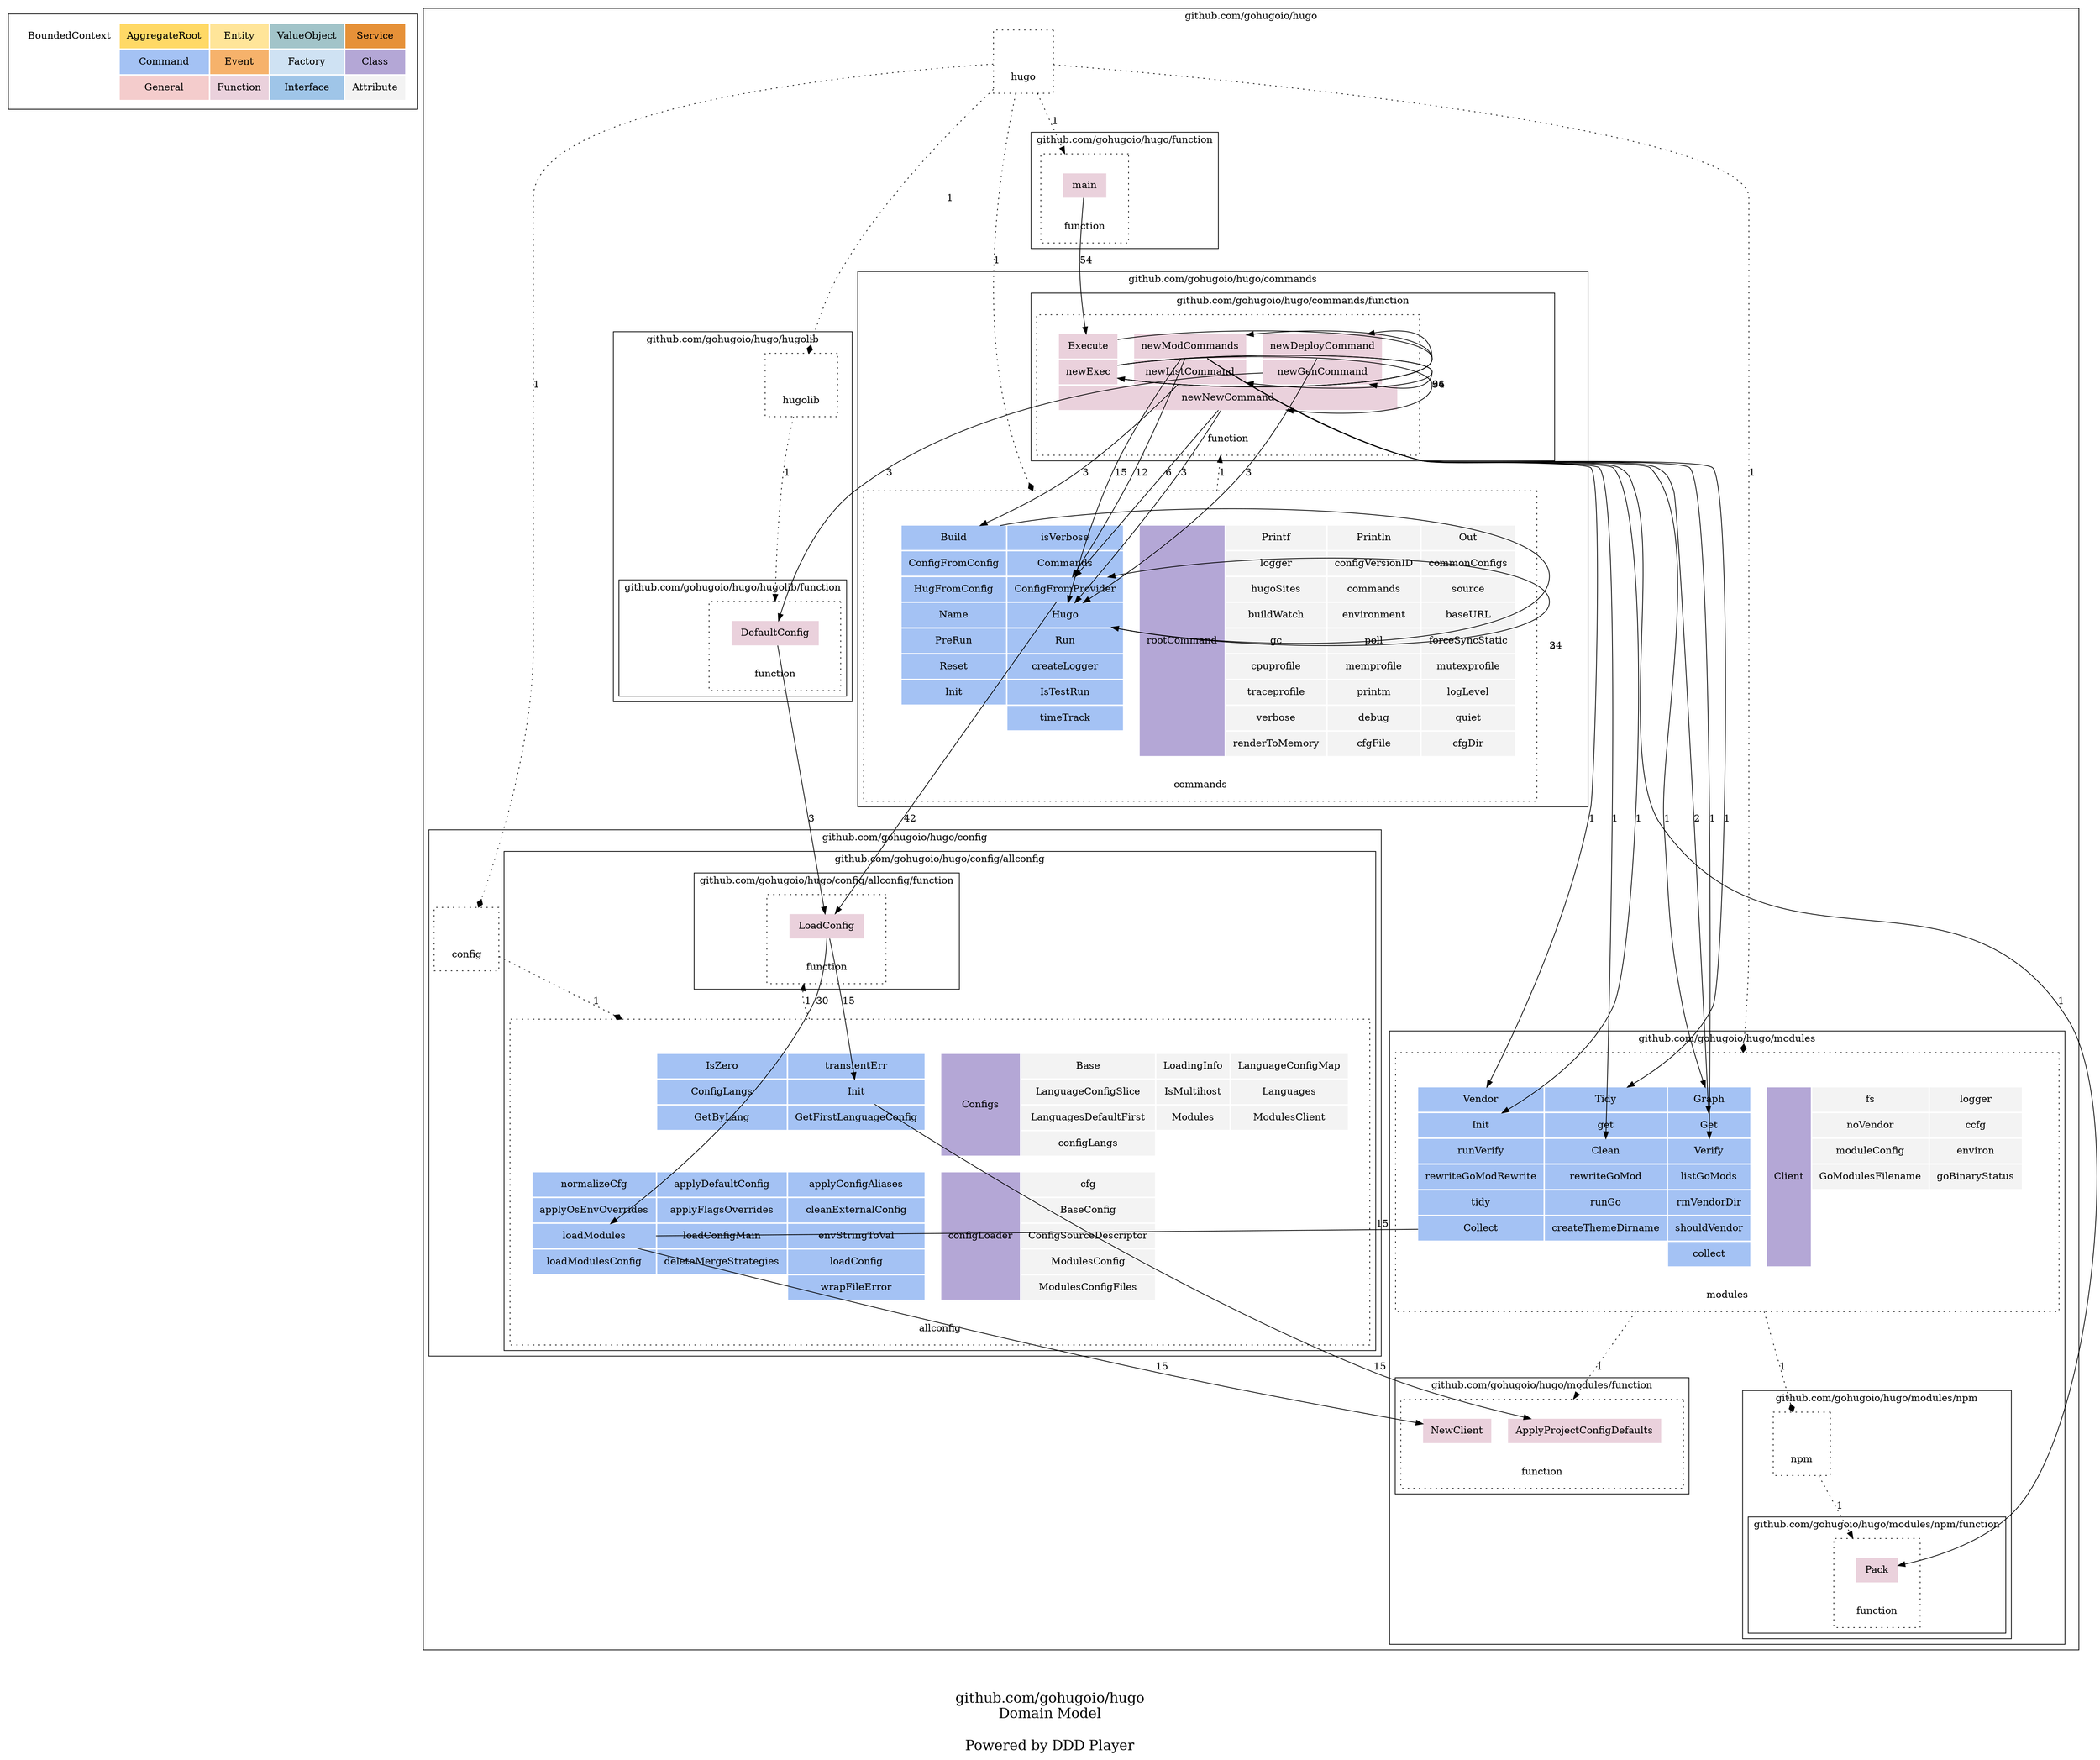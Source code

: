 digraph {
	node [style=dotted shape=rect]

    subgraph cluster_ddd_concept{
		node [color=white]

        ddd_concept [label=<
        <table border="0" cellpadding="10">
		<tr>
			<td bgcolor="#ffffff00" rowspan="1" colspan="1">BoundedContext</td>
			<td bgcolor="#ffd966ff" rowspan="1" colspan="1">AggregateRoot</td>
			<td bgcolor="#ffe599ff" rowspan="1" colspan="1">Entity</td>
			<td bgcolor="#a2c4c9ff" rowspan="1" colspan="1">ValueObject</td>
			<td bgcolor="#e69138ff" rowspan="1" colspan="1">Service</td>
		</tr>
		<tr>
			<td bgcolor="white" rowspan="1" colspan="1"></td>
			<td bgcolor="#a4c2f4ff" rowspan="1" colspan="1">Command</td>
			<td bgcolor="#f6b26bff" rowspan="1" colspan="1">Event</td>
			<td bgcolor="#cfe2f3ff" rowspan="1" colspan="1">Factory</td>
			<td bgcolor="#b4a7d6ff" rowspan="1" colspan="1">Class</td>
			
		</tr>
		<tr>
			<td bgcolor="white" rowspan="1" colspan="1"></td>
			<td bgcolor="#f4ccccff" rowspan="1" colspan="1">General</td>
			<td bgcolor="#ead1dcff" rowspan="1" colspan="1">Function</td>
			<td bgcolor="#9fc5e8ff" rowspan="1" colspan="1">Interface</td>
			<td bgcolor="#f3f3f3ff" rowspan="1" colspan="1">Attribute</td>
		</tr>
        </table>
        > ]
	}

    
		subgraph cluster_dc9XMve {
	
		
    	dc9XMve [label=<
        <table border="0" cellpadding="10">
			
				<tr>
		
			<td port="first_blank_row" bgcolor="white" rowspan="1" colspan="1"></td>
	</tr>
				<tr>
		
			<td port="" bgcolor="white" rowspan="1" colspan="1"></td>
	</tr>
				<tr>
		
			<td port="" bgcolor="white" rowspan="1" colspan="6">hugo</td>
	</tr>
        </table>
        > ]
	

	label = "github.com/gohugoio/hugo"

	
		subgraph cluster_dcJV72N {
	
		
    	dcJV72N [label=<
        <table border="0" cellpadding="10">
			
				<tr>
		
			<td port="first_blank_row" bgcolor="white" rowspan="1" colspan="1"></td>
	</tr>
				<tr>
		
			<td port="" bgcolor="white" rowspan="1" colspan="1"></td>
			<td port="dznWI" bgcolor="#ead1dcff" rowspan="1" colspan="4">main</td>
			<td port="" bgcolor="white" rowspan="1" colspan="1"></td>
	</tr>
				<tr>
		
			<td port="" bgcolor="white" rowspan="1" colspan="1"></td>
	</tr>
				<tr>
		
			<td port="" bgcolor="white" rowspan="1" colspan="6">function</td>
	</tr>
        </table>
        > ]
	

	label = "github.com/gohugoio/hugo/function"

	
    }
		subgraph cluster_dcvxWhE {
	
		
    	dcvxWhE [label=<
        <table border="0" cellpadding="10">
			
				<tr>
		
			<td port="first_blank_row" bgcolor="white" rowspan="1" colspan="1"></td>
	</tr>
				<tr>
		
			<td port="" bgcolor="white" rowspan="1" colspan="1"></td>
	</tr>
				<tr>
		
			<td port="" bgcolor="white" rowspan="1" colspan="1"></td>
			<td port="dHHKxx" bgcolor="#a4c2f4ff" rowspan="1" colspan="1">Vendor</td>
			<td port="ddzCDgZ" bgcolor="#a4c2f4ff" rowspan="1" colspan="1">Tidy</td>
			<td port="dcxpf89" bgcolor="#a4c2f4ff" rowspan="1" colspan="1">Graph</td>
			<td port="" bgcolor="white" rowspan="1" colspan="1"></td>
			<td port="dcDPEe2" bgcolor="#b4a7d6ff" rowspan="7" colspan="1">Client</td>
			<td port="ddtEDSi" bgcolor="#f3f3f3ff" rowspan="1" colspan="1">fs</td>
			<td port="dEgg9n" bgcolor="#f3f3f3ff" rowspan="1" colspan="1">logger</td>
			<td port="" bgcolor="white" rowspan="1" colspan="1"></td>
			<td port="" bgcolor="white" rowspan="1" colspan="1"></td>
	</tr>
				<tr>
		
			<td port="" bgcolor="white" rowspan="1" colspan="1"></td>
			<td port="db6zBij" bgcolor="#a4c2f4ff" rowspan="1" colspan="1">Init</td>
			<td port="dcmaCL" bgcolor="#a4c2f4ff" rowspan="1" colspan="1">get</td>
			<td port="dc2j5Y1" bgcolor="#a4c2f4ff" rowspan="1" colspan="1">Get</td>
			<td port="" bgcolor="white" rowspan="1" colspan="1"></td>
			<td port="ddCFoPW" bgcolor="#f3f3f3ff" rowspan="1" colspan="1">noVendor</td>
			<td port="dicHfu" bgcolor="#f3f3f3ff" rowspan="1" colspan="1">ccfg</td>
			<td port="" bgcolor="white" rowspan="1" colspan="1"></td>
			<td port="" bgcolor="white" rowspan="1" colspan="1"></td>
	</tr>
				<tr>
		
			<td port="" bgcolor="white" rowspan="1" colspan="1"></td>
			<td port="dSEOLZ" bgcolor="#a4c2f4ff" rowspan="1" colspan="1">runVerify</td>
			<td port="dxje9k" bgcolor="#a4c2f4ff" rowspan="1" colspan="1">Clean</td>
			<td port="dd9rT2E" bgcolor="#a4c2f4ff" rowspan="1" colspan="1">Verify</td>
			<td port="" bgcolor="white" rowspan="1" colspan="1"></td>
			<td port="dUfZtF" bgcolor="#f3f3f3ff" rowspan="1" colspan="1">moduleConfig</td>
			<td port="d6pXq8" bgcolor="#f3f3f3ff" rowspan="1" colspan="1">environ</td>
			<td port="" bgcolor="white" rowspan="1" colspan="1"></td>
			<td port="" bgcolor="white" rowspan="1" colspan="1"></td>
	</tr>
				<tr>
		
			<td port="" bgcolor="white" rowspan="1" colspan="1"></td>
			<td port="dcCZZnP" bgcolor="#a4c2f4ff" rowspan="1" colspan="1">rewriteGoModRewrite</td>
			<td port="ddTsTsH" bgcolor="#a4c2f4ff" rowspan="1" colspan="1">rewriteGoMod</td>
			<td port="d6j3vA" bgcolor="#a4c2f4ff" rowspan="1" colspan="1">listGoMods</td>
			<td port="" bgcolor="white" rowspan="1" colspan="1"></td>
			<td port="deFfypj" bgcolor="#f3f3f3ff" rowspan="1" colspan="1">GoModulesFilename</td>
			<td port="dbL7UlG" bgcolor="#f3f3f3ff" rowspan="1" colspan="1">goBinaryStatus</td>
			<td port="" bgcolor="white" rowspan="1" colspan="1"></td>
			<td port="" bgcolor="white" rowspan="1" colspan="1"></td>
	</tr>
				<tr>
		
			<td port="" bgcolor="white" rowspan="1" colspan="1"></td>
			<td port="dbhiDTH" bgcolor="#a4c2f4ff" rowspan="1" colspan="1">tidy</td>
			<td port="def1Chy" bgcolor="#a4c2f4ff" rowspan="1" colspan="1">runGo</td>
			<td port="dbrd7at" bgcolor="#a4c2f4ff" rowspan="1" colspan="1">rmVendorDir</td>
			<td port="" bgcolor="white" rowspan="1" colspan="1"></td>
			<td port="" bgcolor="white" rowspan="1" colspan="1"></td>
			<td port="" bgcolor="white" rowspan="1" colspan="1"></td>
			<td port="" bgcolor="white" rowspan="1" colspan="1"></td>
			<td port="" bgcolor="white" rowspan="1" colspan="1"></td>
	</tr>
				<tr>
		
			<td port="" bgcolor="white" rowspan="1" colspan="1"></td>
			<td port="dbnl7D1" bgcolor="#a4c2f4ff" rowspan="1" colspan="1">Collect</td>
			<td port="dbkmdhQ" bgcolor="#a4c2f4ff" rowspan="1" colspan="1">createThemeDirname</td>
			<td port="d3Ed3i" bgcolor="#a4c2f4ff" rowspan="1" colspan="1">shouldVendor</td>
			<td port="" bgcolor="white" rowspan="1" colspan="1"></td>
			<td port="" bgcolor="white" rowspan="1" colspan="1"></td>
			<td port="" bgcolor="white" rowspan="1" colspan="1"></td>
			<td port="" bgcolor="white" rowspan="1" colspan="1"></td>
			<td port="" bgcolor="white" rowspan="1" colspan="1"></td>
	</tr>
				<tr>
		
			<td port="" bgcolor="white" rowspan="1" colspan="1"></td>
			<td port="" bgcolor="white" rowspan="1" colspan="1"></td>
			<td port="" bgcolor="white" rowspan="1" colspan="1"></td>
			<td port="dcgBxsF" bgcolor="#a4c2f4ff" rowspan="1" colspan="1">collect</td>
			<td port="" bgcolor="white" rowspan="1" colspan="1"></td>
			<td port="" bgcolor="white" rowspan="1" colspan="1"></td>
			<td port="" bgcolor="white" rowspan="1" colspan="1"></td>
			<td port="" bgcolor="white" rowspan="1" colspan="1"></td>
			<td port="" bgcolor="white" rowspan="1" colspan="1"></td>
	</tr>
				<tr>
		
			<td port="" bgcolor="white" rowspan="1" colspan="1"></td>
	</tr>
				<tr>
		
			<td port="" bgcolor="white" rowspan="1" colspan="10">modules</td>
	</tr>
        </table>
        > ]
	

	label = "github.com/gohugoio/hugo/modules"

	
		subgraph cluster_dcq8Tjx {
	
		
    	dcq8Tjx [label=<
        <table border="0" cellpadding="10">
			
				<tr>
		
			<td port="first_blank_row" bgcolor="white" rowspan="1" colspan="1"></td>
	</tr>
				<tr>
		
			<td port="" bgcolor="white" rowspan="1" colspan="1"></td>
			<td port="dbFpNdC" bgcolor="#ead1dcff" rowspan="1" colspan="2">NewClient</td>
			<td port="" bgcolor="white" rowspan="1" colspan="1"></td>
			<td port="ddBW1FY" bgcolor="#ead1dcff" rowspan="1" colspan="2">ApplyProjectConfigDefaults</td>
			<td port="" bgcolor="white" rowspan="1" colspan="1"></td>
	</tr>
				<tr>
		
			<td port="" bgcolor="white" rowspan="1" colspan="1"></td>
	</tr>
				<tr>
		
			<td port="" bgcolor="white" rowspan="1" colspan="7">function</td>
	</tr>
        </table>
        > ]
	

	label = "github.com/gohugoio/hugo/modules/function"

	
    }
		subgraph cluster_ddqkX6k {
	
		
    	ddqkX6k [label=<
        <table border="0" cellpadding="10">
			
				<tr>
		
			<td port="first_blank_row" bgcolor="white" rowspan="1" colspan="1"></td>
	</tr>
				<tr>
		
			<td port="" bgcolor="white" rowspan="1" colspan="1"></td>
	</tr>
				<tr>
		
			<td port="" bgcolor="white" rowspan="1" colspan="6">npm</td>
	</tr>
        </table>
        > ]
	

	label = "github.com/gohugoio/hugo/modules/npm"

	
		subgraph cluster_dbPxpbD {
	
		
    	dbPxpbD [label=<
        <table border="0" cellpadding="10">
			
				<tr>
		
			<td port="first_blank_row" bgcolor="white" rowspan="1" colspan="1"></td>
	</tr>
				<tr>
		
			<td port="" bgcolor="white" rowspan="1" colspan="1"></td>
			<td port="db5PG3W" bgcolor="#ead1dcff" rowspan="1" colspan="4">Pack</td>
			<td port="" bgcolor="white" rowspan="1" colspan="1"></td>
	</tr>
				<tr>
		
			<td port="" bgcolor="white" rowspan="1" colspan="1"></td>
	</tr>
				<tr>
		
			<td port="" bgcolor="white" rowspan="1" colspan="6">function</td>
	</tr>
        </table>
        > ]
	

	label = "github.com/gohugoio/hugo/modules/npm/function"

	
    }
    }
    }
		subgraph cluster_dbXdTVV {
	
		
    	dbXdTVV [label=<
        <table border="0" cellpadding="10">
			
				<tr>
		
			<td port="first_blank_row" bgcolor="white" rowspan="1" colspan="1"></td>
	</tr>
				<tr>
		
			<td port="" bgcolor="white" rowspan="1" colspan="1"></td>
	</tr>
				<tr>
		
			<td port="" bgcolor="white" rowspan="1" colspan="1"></td>
			<td port="" bgcolor="white" rowspan="1" colspan="1"></td>
			<td port="dbrPMlQ" bgcolor="#a4c2f4ff" rowspan="1" colspan="1">Build</td>
			<td port="dbL2dEk" bgcolor="#a4c2f4ff" rowspan="1" colspan="1">isVerbose</td>
			<td port="" bgcolor="white" rowspan="1" colspan="1"></td>
			<td port="dcR5mMN" bgcolor="#b4a7d6ff" rowspan="9" colspan="1">rootCommand</td>
			<td port="ddkxvnn" bgcolor="#f3f3f3ff" rowspan="1" colspan="1">Printf</td>
			<td port="dddbuE9" bgcolor="#f3f3f3ff" rowspan="1" colspan="1">Println</td>
			<td port="dd1giKW" bgcolor="#f3f3f3ff" rowspan="1" colspan="1">Out</td>
			<td port="" bgcolor="white" rowspan="1" colspan="1"></td>
	</tr>
				<tr>
		
			<td port="" bgcolor="white" rowspan="1" colspan="1"></td>
			<td port="" bgcolor="white" rowspan="1" colspan="1"></td>
			<td port="droqvk" bgcolor="#a4c2f4ff" rowspan="1" colspan="1">ConfigFromConfig</td>
			<td port="dcnOnmo" bgcolor="#a4c2f4ff" rowspan="1" colspan="1">Commands</td>
			<td port="" bgcolor="white" rowspan="1" colspan="1"></td>
			<td port="dbKtzOK" bgcolor="#f3f3f3ff" rowspan="1" colspan="1">logger</td>
			<td port="dblrw6h" bgcolor="#f3f3f3ff" rowspan="1" colspan="1">configVersionID</td>
			<td port="dc3hRYm" bgcolor="#f3f3f3ff" rowspan="1" colspan="1">commonConfigs</td>
			<td port="" bgcolor="white" rowspan="1" colspan="1"></td>
	</tr>
				<tr>
		
			<td port="" bgcolor="white" rowspan="1" colspan="1"></td>
			<td port="" bgcolor="white" rowspan="1" colspan="1"></td>
			<td port="dd10GMU" bgcolor="#a4c2f4ff" rowspan="1" colspan="1">HugFromConfig</td>
			<td port="dcRwe9n" bgcolor="#a4c2f4ff" rowspan="1" colspan="1">ConfigFromProvider</td>
			<td port="" bgcolor="white" rowspan="1" colspan="1"></td>
			<td port="dcdLcFr" bgcolor="#f3f3f3ff" rowspan="1" colspan="1">hugoSites</td>
			<td port="dcxXeR4" bgcolor="#f3f3f3ff" rowspan="1" colspan="1">commands</td>
			<td port="dd94MNh" bgcolor="#f3f3f3ff" rowspan="1" colspan="1">source</td>
			<td port="" bgcolor="white" rowspan="1" colspan="1"></td>
	</tr>
				<tr>
		
			<td port="" bgcolor="white" rowspan="1" colspan="1"></td>
			<td port="" bgcolor="white" rowspan="1" colspan="1"></td>
			<td port="ddjsnBb" bgcolor="#a4c2f4ff" rowspan="1" colspan="1">Name</td>
			<td port="ddzdLu1" bgcolor="#a4c2f4ff" rowspan="1" colspan="1">Hugo</td>
			<td port="" bgcolor="white" rowspan="1" colspan="1"></td>
			<td port="dclrxD9" bgcolor="#f3f3f3ff" rowspan="1" colspan="1">buildWatch</td>
			<td port="dbP1pd3" bgcolor="#f3f3f3ff" rowspan="1" colspan="1">environment</td>
			<td port="dbhGXcs" bgcolor="#f3f3f3ff" rowspan="1" colspan="1">baseURL</td>
			<td port="" bgcolor="white" rowspan="1" colspan="1"></td>
	</tr>
				<tr>
		
			<td port="" bgcolor="white" rowspan="1" colspan="1"></td>
			<td port="" bgcolor="white" rowspan="1" colspan="1"></td>
			<td port="dbmqisM" bgcolor="#a4c2f4ff" rowspan="1" colspan="1">PreRun</td>
			<td port="dcHW1vh" bgcolor="#a4c2f4ff" rowspan="1" colspan="1">Run</td>
			<td port="" bgcolor="white" rowspan="1" colspan="1"></td>
			<td port="dYSzxy" bgcolor="#f3f3f3ff" rowspan="1" colspan="1">gc</td>
			<td port="ddZ881Z" bgcolor="#f3f3f3ff" rowspan="1" colspan="1">poll</td>
			<td port="deeXFhq" bgcolor="#f3f3f3ff" rowspan="1" colspan="1">forceSyncStatic</td>
			<td port="" bgcolor="white" rowspan="1" colspan="1"></td>
	</tr>
				<tr>
		
			<td port="" bgcolor="white" rowspan="1" colspan="1"></td>
			<td port="" bgcolor="white" rowspan="1" colspan="1"></td>
			<td port="ddr7T8V" bgcolor="#a4c2f4ff" rowspan="1" colspan="1">Reset</td>
			<td port="dgy9g8" bgcolor="#a4c2f4ff" rowspan="1" colspan="1">createLogger</td>
			<td port="" bgcolor="white" rowspan="1" colspan="1"></td>
			<td port="dD7eHT" bgcolor="#f3f3f3ff" rowspan="1" colspan="1">cpuprofile</td>
			<td port="db0Z5B4" bgcolor="#f3f3f3ff" rowspan="1" colspan="1">memprofile</td>
			<td port="ddUL7ng" bgcolor="#f3f3f3ff" rowspan="1" colspan="1">mutexprofile</td>
			<td port="" bgcolor="white" rowspan="1" colspan="1"></td>
	</tr>
				<tr>
		
			<td port="" bgcolor="white" rowspan="1" colspan="1"></td>
			<td port="" bgcolor="white" rowspan="1" colspan="1"></td>
			<td port="ddXfxfm" bgcolor="#a4c2f4ff" rowspan="1" colspan="1">Init</td>
			<td port="ddxHG8T" bgcolor="#a4c2f4ff" rowspan="1" colspan="1">IsTestRun</td>
			<td port="" bgcolor="white" rowspan="1" colspan="1"></td>
			<td port="dcGJcAc" bgcolor="#f3f3f3ff" rowspan="1" colspan="1">traceprofile</td>
			<td port="dcFU1iw" bgcolor="#f3f3f3ff" rowspan="1" colspan="1">printm</td>
			<td port="dbiHNBg" bgcolor="#f3f3f3ff" rowspan="1" colspan="1">logLevel</td>
			<td port="" bgcolor="white" rowspan="1" colspan="1"></td>
	</tr>
				<tr>
		
			<td port="" bgcolor="white" rowspan="1" colspan="1"></td>
			<td port="" bgcolor="white" rowspan="1" colspan="1"></td>
			<td port="" bgcolor="white" rowspan="1" colspan="1"></td>
			<td port="ddcEsoG" bgcolor="#a4c2f4ff" rowspan="1" colspan="1">timeTrack</td>
			<td port="" bgcolor="white" rowspan="1" colspan="1"></td>
			<td port="dehbl7u" bgcolor="#f3f3f3ff" rowspan="1" colspan="1">verbose</td>
			<td port="d7teSZ" bgcolor="#f3f3f3ff" rowspan="1" colspan="1">debug</td>
			<td port="dQUWcq" bgcolor="#f3f3f3ff" rowspan="1" colspan="1">quiet</td>
			<td port="" bgcolor="white" rowspan="1" colspan="1"></td>
	</tr>
				<tr>
		
			<td port="" bgcolor="white" rowspan="1" colspan="1"></td>
			<td port="" bgcolor="white" rowspan="1" colspan="1"></td>
			<td port="" bgcolor="white" rowspan="1" colspan="1"></td>
			<td port="" bgcolor="white" rowspan="1" colspan="1"></td>
			<td port="" bgcolor="white" rowspan="1" colspan="1"></td>
			<td port="deJLKGE" bgcolor="#f3f3f3ff" rowspan="1" colspan="1">renderToMemory</td>
			<td port="deD3Zb6" bgcolor="#f3f3f3ff" rowspan="1" colspan="1">cfgFile</td>
			<td port="dbuU8fl" bgcolor="#f3f3f3ff" rowspan="1" colspan="1">cfgDir</td>
			<td port="" bgcolor="white" rowspan="1" colspan="1"></td>
	</tr>
				<tr>
		
			<td port="" bgcolor="white" rowspan="1" colspan="1"></td>
	</tr>
				<tr>
		
			<td port="" bgcolor="white" rowspan="1" colspan="10">commands</td>
	</tr>
        </table>
        > ]
	

	label = "github.com/gohugoio/hugo/commands"

	
		subgraph cluster_dMqvaM {
	
		
    	dMqvaM [label=<
        <table border="0" cellpadding="10">
			
				<tr>
		
			<td port="first_blank_row" bgcolor="white" rowspan="1" colspan="1"></td>
	</tr>
				<tr>
		
			<td port="" bgcolor="white" rowspan="1" colspan="1"></td>
			<td port="d7NVNV" bgcolor="#ead1dcff" rowspan="1" colspan="1">Execute</td>
			<td port="" bgcolor="white" rowspan="1" colspan="1"></td>
			<td port="ddLD5U6" bgcolor="#ead1dcff" rowspan="1" colspan="1">newModCommands</td>
			<td port="" bgcolor="white" rowspan="1" colspan="1"></td>
			<td port="ddXW9nw" bgcolor="#ead1dcff" rowspan="1" colspan="1">newDeployCommand</td>
			<td port="" bgcolor="white" rowspan="1" colspan="1"></td>
	</tr>
				<tr>
		
			<td port="" bgcolor="white" rowspan="1" colspan="1"></td>
			<td port="dcsSuRp" bgcolor="#ead1dcff" rowspan="1" colspan="1">newExec</td>
			<td port="" bgcolor="white" rowspan="1" colspan="1"></td>
			<td port="db3HgXZ" bgcolor="#ead1dcff" rowspan="1" colspan="1">newListCommand</td>
			<td port="" bgcolor="white" rowspan="1" colspan="1"></td>
			<td port="db503Tz" bgcolor="#ead1dcff" rowspan="1" colspan="1">newGenCommand</td>
			<td port="" bgcolor="white" rowspan="1" colspan="1"></td>
	</tr>
				<tr>
		
			<td port="" bgcolor="white" rowspan="1" colspan="1"></td>
			<td port="ddoJpUx" bgcolor="#ead1dcff" rowspan="1" colspan="6">newNewCommand</td>
			<td port="" bgcolor="white" rowspan="1" colspan="1"></td>
	</tr>
				<tr>
		
			<td port="" bgcolor="white" rowspan="1" colspan="1"></td>
	</tr>
				<tr>
		
			<td port="" bgcolor="white" rowspan="1" colspan="8">function</td>
	</tr>
        </table>
        > ]
	

	label = "github.com/gohugoio/hugo/commands/function"

	
    }
    }
		subgraph cluster_dcTX6L3 {
	
		
    	dcTX6L3 [label=<
        <table border="0" cellpadding="10">
			
				<tr>
		
			<td port="first_blank_row" bgcolor="white" rowspan="1" colspan="1"></td>
	</tr>
				<tr>
		
			<td port="" bgcolor="white" rowspan="1" colspan="1"></td>
	</tr>
				<tr>
		
			<td port="" bgcolor="white" rowspan="1" colspan="6">hugolib</td>
	</tr>
        </table>
        > ]
	

	label = "github.com/gohugoio/hugo/hugolib"

	
		subgraph cluster_dbHCVgA {
	
		
    	dbHCVgA [label=<
        <table border="0" cellpadding="10">
			
				<tr>
		
			<td port="first_blank_row" bgcolor="white" rowspan="1" colspan="1"></td>
	</tr>
				<tr>
		
			<td port="" bgcolor="white" rowspan="1" colspan="1"></td>
			<td port="dbkmqSX" bgcolor="#ead1dcff" rowspan="1" colspan="4">DefaultConfig</td>
			<td port="" bgcolor="white" rowspan="1" colspan="1"></td>
	</tr>
				<tr>
		
			<td port="" bgcolor="white" rowspan="1" colspan="1"></td>
	</tr>
				<tr>
		
			<td port="" bgcolor="white" rowspan="1" colspan="6">function</td>
	</tr>
        </table>
        > ]
	

	label = "github.com/gohugoio/hugo/hugolib/function"

	
    }
    }
		subgraph cluster_dc4bCKn {
	
		
    	dc4bCKn [label=<
        <table border="0" cellpadding="10">
			
				<tr>
		
			<td port="first_blank_row" bgcolor="white" rowspan="1" colspan="1"></td>
	</tr>
				<tr>
		
			<td port="" bgcolor="white" rowspan="1" colspan="1"></td>
	</tr>
				<tr>
		
			<td port="" bgcolor="white" rowspan="1" colspan="6">config</td>
	</tr>
        </table>
        > ]
	

	label = "github.com/gohugoio/hugo/config"

	
		subgraph cluster_dbplwOx {
	
		
    	dbplwOx [label=<
        <table border="0" cellpadding="10">
			
				<tr>
		
			<td port="first_blank_row" bgcolor="white" rowspan="1" colspan="1"></td>
	</tr>
				<tr>
		
			<td port="" bgcolor="white" rowspan="1" colspan="1"></td>
	</tr>
				<tr>
		
			<td port="" bgcolor="white" rowspan="1" colspan="1"></td>
			<td port="" bgcolor="white" rowspan="1" colspan="1"></td>
			<td port="dcTBgQo" bgcolor="#a4c2f4ff" rowspan="1" colspan="1">IsZero</td>
			<td port="deEFfKn" bgcolor="#a4c2f4ff" rowspan="1" colspan="1">transientErr</td>
			<td port="" bgcolor="white" rowspan="1" colspan="1"></td>
			<td port="dd5KNYx" bgcolor="#b4a7d6ff" rowspan="4" colspan="1">Configs</td>
			<td port="deEpyFB" bgcolor="#f3f3f3ff" rowspan="1" colspan="1">Base</td>
			<td port="ddOmE3w" bgcolor="#f3f3f3ff" rowspan="1" colspan="1">LoadingInfo</td>
			<td port="deFJYpO" bgcolor="#f3f3f3ff" rowspan="1" colspan="1">LanguageConfigMap</td>
			<td port="" bgcolor="white" rowspan="1" colspan="1"></td>
	</tr>
				<tr>
		
			<td port="" bgcolor="white" rowspan="1" colspan="1"></td>
			<td port="" bgcolor="white" rowspan="1" colspan="1"></td>
			<td port="dQZl5b" bgcolor="#a4c2f4ff" rowspan="1" colspan="1">ConfigLangs</td>
			<td port="dJT5Bm" bgcolor="#a4c2f4ff" rowspan="1" colspan="1">Init</td>
			<td port="" bgcolor="white" rowspan="1" colspan="1"></td>
			<td port="ddbPmna" bgcolor="#f3f3f3ff" rowspan="1" colspan="1">LanguageConfigSlice</td>
			<td port="dbysi5j" bgcolor="#f3f3f3ff" rowspan="1" colspan="1">IsMultihost</td>
			<td port="dcaDodX" bgcolor="#f3f3f3ff" rowspan="1" colspan="1">Languages</td>
			<td port="" bgcolor="white" rowspan="1" colspan="1"></td>
	</tr>
				<tr>
		
			<td port="" bgcolor="white" rowspan="1" colspan="1"></td>
			<td port="" bgcolor="white" rowspan="1" colspan="1"></td>
			<td port="dYAJoX" bgcolor="#a4c2f4ff" rowspan="1" colspan="1">GetByLang</td>
			<td port="dcNtCPy" bgcolor="#a4c2f4ff" rowspan="1" colspan="1">GetFirstLanguageConfig</td>
			<td port="" bgcolor="white" rowspan="1" colspan="1"></td>
			<td port="ddKzRpC" bgcolor="#f3f3f3ff" rowspan="1" colspan="1">LanguagesDefaultFirst</td>
			<td port="doXGUf" bgcolor="#f3f3f3ff" rowspan="1" colspan="1">Modules</td>
			<td port="deqQBbW" bgcolor="#f3f3f3ff" rowspan="1" colspan="1">ModulesClient</td>
			<td port="" bgcolor="white" rowspan="1" colspan="1"></td>
	</tr>
				<tr>
		
			<td port="" bgcolor="white" rowspan="1" colspan="1"></td>
			<td port="" bgcolor="white" rowspan="1" colspan="1"></td>
			<td port="" bgcolor="white" rowspan="1" colspan="1"></td>
			<td port="" bgcolor="white" rowspan="1" colspan="1"></td>
			<td port="" bgcolor="white" rowspan="1" colspan="1"></td>
			<td port="deBWQhz" bgcolor="#f3f3f3ff" rowspan="1" colspan="1">configLangs</td>
			<td port="" bgcolor="white" rowspan="1" colspan="1"></td>
			<td port="" bgcolor="white" rowspan="1" colspan="1"></td>
			<td port="" bgcolor="white" rowspan="1" colspan="1"></td>
	</tr>
				<tr>
		
			<td port="" bgcolor="white" rowspan="1" colspan="1"></td>
	</tr>
				<tr>
		
			<td port="" bgcolor="white" rowspan="1" colspan="1"></td>
			<td port="dbyJYD" bgcolor="#a4c2f4ff" rowspan="1" colspan="1">normalizeCfg</td>
			<td port="dbtTWRB" bgcolor="#a4c2f4ff" rowspan="1" colspan="1">applyDefaultConfig</td>
			<td port="dhDFdo" bgcolor="#a4c2f4ff" rowspan="1" colspan="1">applyConfigAliases</td>
			<td port="" bgcolor="white" rowspan="1" colspan="1"></td>
			<td port="deDzCh3" bgcolor="#b4a7d6ff" rowspan="5" colspan="1">configLoader</td>
			<td port="dcJ6bHE" bgcolor="#f3f3f3ff" rowspan="1" colspan="1">cfg</td>
			<td port="" bgcolor="white" rowspan="1" colspan="1"></td>
			<td port="" bgcolor="white" rowspan="1" colspan="1"></td>
			<td port="" bgcolor="white" rowspan="1" colspan="1"></td>
	</tr>
				<tr>
		
			<td port="" bgcolor="white" rowspan="1" colspan="1"></td>
			<td port="dHDOrQ" bgcolor="#a4c2f4ff" rowspan="1" colspan="1">applyOsEnvOverrides</td>
			<td port="dde2Vfa" bgcolor="#a4c2f4ff" rowspan="1" colspan="1">applyFlagsOverrides</td>
			<td port="dnXfks" bgcolor="#a4c2f4ff" rowspan="1" colspan="1">cleanExternalConfig</td>
			<td port="" bgcolor="white" rowspan="1" colspan="1"></td>
			<td port="dbXBepR" bgcolor="#f3f3f3ff" rowspan="1" colspan="1">BaseConfig</td>
			<td port="" bgcolor="white" rowspan="1" colspan="1"></td>
			<td port="" bgcolor="white" rowspan="1" colspan="1"></td>
			<td port="" bgcolor="white" rowspan="1" colspan="1"></td>
	</tr>
				<tr>
		
			<td port="" bgcolor="white" rowspan="1" colspan="1"></td>
			<td port="dbCGa79" bgcolor="#a4c2f4ff" rowspan="1" colspan="1">loadModules</td>
			<td port="dbmw4Y9" bgcolor="#a4c2f4ff" rowspan="1" colspan="1">loadConfigMain</td>
			<td port="dcfUAwS" bgcolor="#a4c2f4ff" rowspan="1" colspan="1">envStringToVal</td>
			<td port="" bgcolor="white" rowspan="1" colspan="1"></td>
			<td port="denRFPA" bgcolor="#f3f3f3ff" rowspan="1" colspan="1">ConfigSourceDescriptor</td>
			<td port="" bgcolor="white" rowspan="1" colspan="1"></td>
			<td port="" bgcolor="white" rowspan="1" colspan="1"></td>
			<td port="" bgcolor="white" rowspan="1" colspan="1"></td>
	</tr>
				<tr>
		
			<td port="" bgcolor="white" rowspan="1" colspan="1"></td>
			<td port="dcC5j45" bgcolor="#a4c2f4ff" rowspan="1" colspan="1">loadModulesConfig</td>
			<td port="dbOGN6c" bgcolor="#a4c2f4ff" rowspan="1" colspan="1">deleteMergeStrategies</td>
			<td port="deDchHc" bgcolor="#a4c2f4ff" rowspan="1" colspan="1">loadConfig</td>
			<td port="" bgcolor="white" rowspan="1" colspan="1"></td>
			<td port="ddLNePh" bgcolor="#f3f3f3ff" rowspan="1" colspan="1">ModulesConfig</td>
			<td port="" bgcolor="white" rowspan="1" colspan="1"></td>
			<td port="" bgcolor="white" rowspan="1" colspan="1"></td>
			<td port="" bgcolor="white" rowspan="1" colspan="1"></td>
	</tr>
				<tr>
		
			<td port="" bgcolor="white" rowspan="1" colspan="1"></td>
			<td port="" bgcolor="white" rowspan="1" colspan="1"></td>
			<td port="" bgcolor="white" rowspan="1" colspan="1"></td>
			<td port="ddhsMuo" bgcolor="#a4c2f4ff" rowspan="1" colspan="1">wrapFileError</td>
			<td port="" bgcolor="white" rowspan="1" colspan="1"></td>
			<td port="dd1kYmi" bgcolor="#f3f3f3ff" rowspan="1" colspan="1">ModulesConfigFiles</td>
			<td port="" bgcolor="white" rowspan="1" colspan="1"></td>
			<td port="" bgcolor="white" rowspan="1" colspan="1"></td>
			<td port="" bgcolor="white" rowspan="1" colspan="1"></td>
	</tr>
				<tr>
		
			<td port="" bgcolor="white" rowspan="1" colspan="1"></td>
	</tr>
				<tr>
		
			<td port="" bgcolor="white" rowspan="1" colspan="10">allconfig</td>
	</tr>
        </table>
        > ]
	

	label = "github.com/gohugoio/hugo/config/allconfig"

	
		subgraph cluster_ddrK512 {
	
		
    	ddrK512 [label=<
        <table border="0" cellpadding="10">
			
				<tr>
		
			<td port="first_blank_row" bgcolor="white" rowspan="1" colspan="1"></td>
	</tr>
				<tr>
		
			<td port="" bgcolor="white" rowspan="1" colspan="1"></td>
			<td port="dcDUU8Y" bgcolor="#ead1dcff" rowspan="1" colspan="4">LoadConfig</td>
			<td port="" bgcolor="white" rowspan="1" colspan="1"></td>
	</tr>
				<tr>
		
			<td port="" bgcolor="white" rowspan="1" colspan="1"></td>
	</tr>
				<tr>
		
			<td port="" bgcolor="white" rowspan="1" colspan="6">function</td>
	</tr>
        </table>
        > ]
	

	label = "github.com/gohugoio/hugo/config/allconfig/function"

	
    }
    }
    }
    }
		subgraph cluster_dcJV72N {
	
		
    	dcJV72N [label=<
        <table border="0" cellpadding="10">
			
				<tr>
		
			<td port="first_blank_row" bgcolor="white" rowspan="1" colspan="1"></td>
	</tr>
				<tr>
		
			<td port="" bgcolor="white" rowspan="1" colspan="1"></td>
			<td port="dznWI" bgcolor="#ead1dcff" rowspan="1" colspan="4">main</td>
			<td port="" bgcolor="white" rowspan="1" colspan="1"></td>
	</tr>
				<tr>
		
			<td port="" bgcolor="white" rowspan="1" colspan="1"></td>
	</tr>
				<tr>
		
			<td port="" bgcolor="white" rowspan="1" colspan="6">function</td>
	</tr>
        </table>
        > ]
	

	label = "github.com/gohugoio/hugo/function"

	
    }
		subgraph cluster_dcvxWhE {
	
		
    	dcvxWhE [label=<
        <table border="0" cellpadding="10">
			
				<tr>
		
			<td port="first_blank_row" bgcolor="white" rowspan="1" colspan="1"></td>
	</tr>
				<tr>
		
			<td port="" bgcolor="white" rowspan="1" colspan="1"></td>
	</tr>
				<tr>
		
			<td port="" bgcolor="white" rowspan="1" colspan="1"></td>
			<td port="dHHKxx" bgcolor="#a4c2f4ff" rowspan="1" colspan="1">Vendor</td>
			<td port="ddzCDgZ" bgcolor="#a4c2f4ff" rowspan="1" colspan="1">Tidy</td>
			<td port="dcxpf89" bgcolor="#a4c2f4ff" rowspan="1" colspan="1">Graph</td>
			<td port="" bgcolor="white" rowspan="1" colspan="1"></td>
			<td port="dcDPEe2" bgcolor="#b4a7d6ff" rowspan="7" colspan="1">Client</td>
			<td port="ddtEDSi" bgcolor="#f3f3f3ff" rowspan="1" colspan="1">fs</td>
			<td port="dEgg9n" bgcolor="#f3f3f3ff" rowspan="1" colspan="1">logger</td>
			<td port="" bgcolor="white" rowspan="1" colspan="1"></td>
			<td port="" bgcolor="white" rowspan="1" colspan="1"></td>
	</tr>
				<tr>
		
			<td port="" bgcolor="white" rowspan="1" colspan="1"></td>
			<td port="db6zBij" bgcolor="#a4c2f4ff" rowspan="1" colspan="1">Init</td>
			<td port="dcmaCL" bgcolor="#a4c2f4ff" rowspan="1" colspan="1">get</td>
			<td port="dc2j5Y1" bgcolor="#a4c2f4ff" rowspan="1" colspan="1">Get</td>
			<td port="" bgcolor="white" rowspan="1" colspan="1"></td>
			<td port="ddCFoPW" bgcolor="#f3f3f3ff" rowspan="1" colspan="1">noVendor</td>
			<td port="dicHfu" bgcolor="#f3f3f3ff" rowspan="1" colspan="1">ccfg</td>
			<td port="" bgcolor="white" rowspan="1" colspan="1"></td>
			<td port="" bgcolor="white" rowspan="1" colspan="1"></td>
	</tr>
				<tr>
		
			<td port="" bgcolor="white" rowspan="1" colspan="1"></td>
			<td port="dSEOLZ" bgcolor="#a4c2f4ff" rowspan="1" colspan="1">runVerify</td>
			<td port="dxje9k" bgcolor="#a4c2f4ff" rowspan="1" colspan="1">Clean</td>
			<td port="dd9rT2E" bgcolor="#a4c2f4ff" rowspan="1" colspan="1">Verify</td>
			<td port="" bgcolor="white" rowspan="1" colspan="1"></td>
			<td port="dUfZtF" bgcolor="#f3f3f3ff" rowspan="1" colspan="1">moduleConfig</td>
			<td port="d6pXq8" bgcolor="#f3f3f3ff" rowspan="1" colspan="1">environ</td>
			<td port="" bgcolor="white" rowspan="1" colspan="1"></td>
			<td port="" bgcolor="white" rowspan="1" colspan="1"></td>
	</tr>
				<tr>
		
			<td port="" bgcolor="white" rowspan="1" colspan="1"></td>
			<td port="dcCZZnP" bgcolor="#a4c2f4ff" rowspan="1" colspan="1">rewriteGoModRewrite</td>
			<td port="ddTsTsH" bgcolor="#a4c2f4ff" rowspan="1" colspan="1">rewriteGoMod</td>
			<td port="d6j3vA" bgcolor="#a4c2f4ff" rowspan="1" colspan="1">listGoMods</td>
			<td port="" bgcolor="white" rowspan="1" colspan="1"></td>
			<td port="deFfypj" bgcolor="#f3f3f3ff" rowspan="1" colspan="1">GoModulesFilename</td>
			<td port="dbL7UlG" bgcolor="#f3f3f3ff" rowspan="1" colspan="1">goBinaryStatus</td>
			<td port="" bgcolor="white" rowspan="1" colspan="1"></td>
			<td port="" bgcolor="white" rowspan="1" colspan="1"></td>
	</tr>
				<tr>
		
			<td port="" bgcolor="white" rowspan="1" colspan="1"></td>
			<td port="dbhiDTH" bgcolor="#a4c2f4ff" rowspan="1" colspan="1">tidy</td>
			<td port="def1Chy" bgcolor="#a4c2f4ff" rowspan="1" colspan="1">runGo</td>
			<td port="dbrd7at" bgcolor="#a4c2f4ff" rowspan="1" colspan="1">rmVendorDir</td>
			<td port="" bgcolor="white" rowspan="1" colspan="1"></td>
			<td port="" bgcolor="white" rowspan="1" colspan="1"></td>
			<td port="" bgcolor="white" rowspan="1" colspan="1"></td>
			<td port="" bgcolor="white" rowspan="1" colspan="1"></td>
			<td port="" bgcolor="white" rowspan="1" colspan="1"></td>
	</tr>
				<tr>
		
			<td port="" bgcolor="white" rowspan="1" colspan="1"></td>
			<td port="dbnl7D1" bgcolor="#a4c2f4ff" rowspan="1" colspan="1">Collect</td>
			<td port="dbkmdhQ" bgcolor="#a4c2f4ff" rowspan="1" colspan="1">createThemeDirname</td>
			<td port="d3Ed3i" bgcolor="#a4c2f4ff" rowspan="1" colspan="1">shouldVendor</td>
			<td port="" bgcolor="white" rowspan="1" colspan="1"></td>
			<td port="" bgcolor="white" rowspan="1" colspan="1"></td>
			<td port="" bgcolor="white" rowspan="1" colspan="1"></td>
			<td port="" bgcolor="white" rowspan="1" colspan="1"></td>
			<td port="" bgcolor="white" rowspan="1" colspan="1"></td>
	</tr>
				<tr>
		
			<td port="" bgcolor="white" rowspan="1" colspan="1"></td>
			<td port="" bgcolor="white" rowspan="1" colspan="1"></td>
			<td port="" bgcolor="white" rowspan="1" colspan="1"></td>
			<td port="dcgBxsF" bgcolor="#a4c2f4ff" rowspan="1" colspan="1">collect</td>
			<td port="" bgcolor="white" rowspan="1" colspan="1"></td>
			<td port="" bgcolor="white" rowspan="1" colspan="1"></td>
			<td port="" bgcolor="white" rowspan="1" colspan="1"></td>
			<td port="" bgcolor="white" rowspan="1" colspan="1"></td>
			<td port="" bgcolor="white" rowspan="1" colspan="1"></td>
	</tr>
				<tr>
		
			<td port="" bgcolor="white" rowspan="1" colspan="1"></td>
	</tr>
				<tr>
		
			<td port="" bgcolor="white" rowspan="1" colspan="10">modules</td>
	</tr>
        </table>
        > ]
	

	label = "github.com/gohugoio/hugo/modules"

	
		subgraph cluster_dcq8Tjx {
	
		
    	dcq8Tjx [label=<
        <table border="0" cellpadding="10">
			
				<tr>
		
			<td port="first_blank_row" bgcolor="white" rowspan="1" colspan="1"></td>
	</tr>
				<tr>
		
			<td port="" bgcolor="white" rowspan="1" colspan="1"></td>
			<td port="dbFpNdC" bgcolor="#ead1dcff" rowspan="1" colspan="2">NewClient</td>
			<td port="" bgcolor="white" rowspan="1" colspan="1"></td>
			<td port="ddBW1FY" bgcolor="#ead1dcff" rowspan="1" colspan="2">ApplyProjectConfigDefaults</td>
			<td port="" bgcolor="white" rowspan="1" colspan="1"></td>
	</tr>
				<tr>
		
			<td port="" bgcolor="white" rowspan="1" colspan="1"></td>
	</tr>
				<tr>
		
			<td port="" bgcolor="white" rowspan="1" colspan="7">function</td>
	</tr>
        </table>
        > ]
	

	label = "github.com/gohugoio/hugo/modules/function"

	
    }
		subgraph cluster_ddqkX6k {
	
		
    	ddqkX6k [label=<
        <table border="0" cellpadding="10">
			
				<tr>
		
			<td port="first_blank_row" bgcolor="white" rowspan="1" colspan="1"></td>
	</tr>
				<tr>
		
			<td port="" bgcolor="white" rowspan="1" colspan="1"></td>
	</tr>
				<tr>
		
			<td port="" bgcolor="white" rowspan="1" colspan="6">npm</td>
	</tr>
        </table>
        > ]
	

	label = "github.com/gohugoio/hugo/modules/npm"

	
		subgraph cluster_dbPxpbD {
	
		
    	dbPxpbD [label=<
        <table border="0" cellpadding="10">
			
				<tr>
		
			<td port="first_blank_row" bgcolor="white" rowspan="1" colspan="1"></td>
	</tr>
				<tr>
		
			<td port="" bgcolor="white" rowspan="1" colspan="1"></td>
			<td port="db5PG3W" bgcolor="#ead1dcff" rowspan="1" colspan="4">Pack</td>
			<td port="" bgcolor="white" rowspan="1" colspan="1"></td>
	</tr>
				<tr>
		
			<td port="" bgcolor="white" rowspan="1" colspan="1"></td>
	</tr>
				<tr>
		
			<td port="" bgcolor="white" rowspan="1" colspan="6">function</td>
	</tr>
        </table>
        > ]
	

	label = "github.com/gohugoio/hugo/modules/npm/function"

	
    }
    }
    }
		subgraph cluster_dbXdTVV {
	
		
    	dbXdTVV [label=<
        <table border="0" cellpadding="10">
			
				<tr>
		
			<td port="first_blank_row" bgcolor="white" rowspan="1" colspan="1"></td>
	</tr>
				<tr>
		
			<td port="" bgcolor="white" rowspan="1" colspan="1"></td>
	</tr>
				<tr>
		
			<td port="" bgcolor="white" rowspan="1" colspan="1"></td>
			<td port="" bgcolor="white" rowspan="1" colspan="1"></td>
			<td port="dbrPMlQ" bgcolor="#a4c2f4ff" rowspan="1" colspan="1">Build</td>
			<td port="dbL2dEk" bgcolor="#a4c2f4ff" rowspan="1" colspan="1">isVerbose</td>
			<td port="" bgcolor="white" rowspan="1" colspan="1"></td>
			<td port="dcR5mMN" bgcolor="#b4a7d6ff" rowspan="9" colspan="1">rootCommand</td>
			<td port="ddkxvnn" bgcolor="#f3f3f3ff" rowspan="1" colspan="1">Printf</td>
			<td port="dddbuE9" bgcolor="#f3f3f3ff" rowspan="1" colspan="1">Println</td>
			<td port="dd1giKW" bgcolor="#f3f3f3ff" rowspan="1" colspan="1">Out</td>
			<td port="" bgcolor="white" rowspan="1" colspan="1"></td>
	</tr>
				<tr>
		
			<td port="" bgcolor="white" rowspan="1" colspan="1"></td>
			<td port="" bgcolor="white" rowspan="1" colspan="1"></td>
			<td port="droqvk" bgcolor="#a4c2f4ff" rowspan="1" colspan="1">ConfigFromConfig</td>
			<td port="dcnOnmo" bgcolor="#a4c2f4ff" rowspan="1" colspan="1">Commands</td>
			<td port="" bgcolor="white" rowspan="1" colspan="1"></td>
			<td port="dbKtzOK" bgcolor="#f3f3f3ff" rowspan="1" colspan="1">logger</td>
			<td port="dblrw6h" bgcolor="#f3f3f3ff" rowspan="1" colspan="1">configVersionID</td>
			<td port="dc3hRYm" bgcolor="#f3f3f3ff" rowspan="1" colspan="1">commonConfigs</td>
			<td port="" bgcolor="white" rowspan="1" colspan="1"></td>
	</tr>
				<tr>
		
			<td port="" bgcolor="white" rowspan="1" colspan="1"></td>
			<td port="" bgcolor="white" rowspan="1" colspan="1"></td>
			<td port="dd10GMU" bgcolor="#a4c2f4ff" rowspan="1" colspan="1">HugFromConfig</td>
			<td port="dcRwe9n" bgcolor="#a4c2f4ff" rowspan="1" colspan="1">ConfigFromProvider</td>
			<td port="" bgcolor="white" rowspan="1" colspan="1"></td>
			<td port="dcdLcFr" bgcolor="#f3f3f3ff" rowspan="1" colspan="1">hugoSites</td>
			<td port="dcxXeR4" bgcolor="#f3f3f3ff" rowspan="1" colspan="1">commands</td>
			<td port="dd94MNh" bgcolor="#f3f3f3ff" rowspan="1" colspan="1">source</td>
			<td port="" bgcolor="white" rowspan="1" colspan="1"></td>
	</tr>
				<tr>
		
			<td port="" bgcolor="white" rowspan="1" colspan="1"></td>
			<td port="" bgcolor="white" rowspan="1" colspan="1"></td>
			<td port="ddjsnBb" bgcolor="#a4c2f4ff" rowspan="1" colspan="1">Name</td>
			<td port="ddzdLu1" bgcolor="#a4c2f4ff" rowspan="1" colspan="1">Hugo</td>
			<td port="" bgcolor="white" rowspan="1" colspan="1"></td>
			<td port="dclrxD9" bgcolor="#f3f3f3ff" rowspan="1" colspan="1">buildWatch</td>
			<td port="dbP1pd3" bgcolor="#f3f3f3ff" rowspan="1" colspan="1">environment</td>
			<td port="dbhGXcs" bgcolor="#f3f3f3ff" rowspan="1" colspan="1">baseURL</td>
			<td port="" bgcolor="white" rowspan="1" colspan="1"></td>
	</tr>
				<tr>
		
			<td port="" bgcolor="white" rowspan="1" colspan="1"></td>
			<td port="" bgcolor="white" rowspan="1" colspan="1"></td>
			<td port="dbmqisM" bgcolor="#a4c2f4ff" rowspan="1" colspan="1">PreRun</td>
			<td port="dcHW1vh" bgcolor="#a4c2f4ff" rowspan="1" colspan="1">Run</td>
			<td port="" bgcolor="white" rowspan="1" colspan="1"></td>
			<td port="dYSzxy" bgcolor="#f3f3f3ff" rowspan="1" colspan="1">gc</td>
			<td port="ddZ881Z" bgcolor="#f3f3f3ff" rowspan="1" colspan="1">poll</td>
			<td port="deeXFhq" bgcolor="#f3f3f3ff" rowspan="1" colspan="1">forceSyncStatic</td>
			<td port="" bgcolor="white" rowspan="1" colspan="1"></td>
	</tr>
				<tr>
		
			<td port="" bgcolor="white" rowspan="1" colspan="1"></td>
			<td port="" bgcolor="white" rowspan="1" colspan="1"></td>
			<td port="ddr7T8V" bgcolor="#a4c2f4ff" rowspan="1" colspan="1">Reset</td>
			<td port="dgy9g8" bgcolor="#a4c2f4ff" rowspan="1" colspan="1">createLogger</td>
			<td port="" bgcolor="white" rowspan="1" colspan="1"></td>
			<td port="dD7eHT" bgcolor="#f3f3f3ff" rowspan="1" colspan="1">cpuprofile</td>
			<td port="db0Z5B4" bgcolor="#f3f3f3ff" rowspan="1" colspan="1">memprofile</td>
			<td port="ddUL7ng" bgcolor="#f3f3f3ff" rowspan="1" colspan="1">mutexprofile</td>
			<td port="" bgcolor="white" rowspan="1" colspan="1"></td>
	</tr>
				<tr>
		
			<td port="" bgcolor="white" rowspan="1" colspan="1"></td>
			<td port="" bgcolor="white" rowspan="1" colspan="1"></td>
			<td port="ddXfxfm" bgcolor="#a4c2f4ff" rowspan="1" colspan="1">Init</td>
			<td port="ddxHG8T" bgcolor="#a4c2f4ff" rowspan="1" colspan="1">IsTestRun</td>
			<td port="" bgcolor="white" rowspan="1" colspan="1"></td>
			<td port="dcGJcAc" bgcolor="#f3f3f3ff" rowspan="1" colspan="1">traceprofile</td>
			<td port="dcFU1iw" bgcolor="#f3f3f3ff" rowspan="1" colspan="1">printm</td>
			<td port="dbiHNBg" bgcolor="#f3f3f3ff" rowspan="1" colspan="1">logLevel</td>
			<td port="" bgcolor="white" rowspan="1" colspan="1"></td>
	</tr>
				<tr>
		
			<td port="" bgcolor="white" rowspan="1" colspan="1"></td>
			<td port="" bgcolor="white" rowspan="1" colspan="1"></td>
			<td port="" bgcolor="white" rowspan="1" colspan="1"></td>
			<td port="ddcEsoG" bgcolor="#a4c2f4ff" rowspan="1" colspan="1">timeTrack</td>
			<td port="" bgcolor="white" rowspan="1" colspan="1"></td>
			<td port="dehbl7u" bgcolor="#f3f3f3ff" rowspan="1" colspan="1">verbose</td>
			<td port="d7teSZ" bgcolor="#f3f3f3ff" rowspan="1" colspan="1">debug</td>
			<td port="dQUWcq" bgcolor="#f3f3f3ff" rowspan="1" colspan="1">quiet</td>
			<td port="" bgcolor="white" rowspan="1" colspan="1"></td>
	</tr>
				<tr>
		
			<td port="" bgcolor="white" rowspan="1" colspan="1"></td>
			<td port="" bgcolor="white" rowspan="1" colspan="1"></td>
			<td port="" bgcolor="white" rowspan="1" colspan="1"></td>
			<td port="" bgcolor="white" rowspan="1" colspan="1"></td>
			<td port="" bgcolor="white" rowspan="1" colspan="1"></td>
			<td port="deJLKGE" bgcolor="#f3f3f3ff" rowspan="1" colspan="1">renderToMemory</td>
			<td port="deD3Zb6" bgcolor="#f3f3f3ff" rowspan="1" colspan="1">cfgFile</td>
			<td port="dbuU8fl" bgcolor="#f3f3f3ff" rowspan="1" colspan="1">cfgDir</td>
			<td port="" bgcolor="white" rowspan="1" colspan="1"></td>
	</tr>
				<tr>
		
			<td port="" bgcolor="white" rowspan="1" colspan="1"></td>
	</tr>
				<tr>
		
			<td port="" bgcolor="white" rowspan="1" colspan="10">commands</td>
	</tr>
        </table>
        > ]
	

	label = "github.com/gohugoio/hugo/commands"

	
		subgraph cluster_dMqvaM {
	
		
    	dMqvaM [label=<
        <table border="0" cellpadding="10">
			
				<tr>
		
			<td port="first_blank_row" bgcolor="white" rowspan="1" colspan="1"></td>
	</tr>
				<tr>
		
			<td port="" bgcolor="white" rowspan="1" colspan="1"></td>
			<td port="d7NVNV" bgcolor="#ead1dcff" rowspan="1" colspan="1">Execute</td>
			<td port="" bgcolor="white" rowspan="1" colspan="1"></td>
			<td port="ddLD5U6" bgcolor="#ead1dcff" rowspan="1" colspan="1">newModCommands</td>
			<td port="" bgcolor="white" rowspan="1" colspan="1"></td>
			<td port="ddXW9nw" bgcolor="#ead1dcff" rowspan="1" colspan="1">newDeployCommand</td>
			<td port="" bgcolor="white" rowspan="1" colspan="1"></td>
	</tr>
				<tr>
		
			<td port="" bgcolor="white" rowspan="1" colspan="1"></td>
			<td port="dcsSuRp" bgcolor="#ead1dcff" rowspan="1" colspan="1">newExec</td>
			<td port="" bgcolor="white" rowspan="1" colspan="1"></td>
			<td port="db3HgXZ" bgcolor="#ead1dcff" rowspan="1" colspan="1">newListCommand</td>
			<td port="" bgcolor="white" rowspan="1" colspan="1"></td>
			<td port="db503Tz" bgcolor="#ead1dcff" rowspan="1" colspan="1">newGenCommand</td>
			<td port="" bgcolor="white" rowspan="1" colspan="1"></td>
	</tr>
				<tr>
		
			<td port="" bgcolor="white" rowspan="1" colspan="1"></td>
			<td port="ddoJpUx" bgcolor="#ead1dcff" rowspan="1" colspan="6">newNewCommand</td>
			<td port="" bgcolor="white" rowspan="1" colspan="1"></td>
	</tr>
				<tr>
		
			<td port="" bgcolor="white" rowspan="1" colspan="1"></td>
	</tr>
				<tr>
		
			<td port="" bgcolor="white" rowspan="1" colspan="8">function</td>
	</tr>
        </table>
        > ]
	

	label = "github.com/gohugoio/hugo/commands/function"

	
    }
    }
		subgraph cluster_dcTX6L3 {
	
		
    	dcTX6L3 [label=<
        <table border="0" cellpadding="10">
			
				<tr>
		
			<td port="first_blank_row" bgcolor="white" rowspan="1" colspan="1"></td>
	</tr>
				<tr>
		
			<td port="" bgcolor="white" rowspan="1" colspan="1"></td>
	</tr>
				<tr>
		
			<td port="" bgcolor="white" rowspan="1" colspan="6">hugolib</td>
	</tr>
        </table>
        > ]
	

	label = "github.com/gohugoio/hugo/hugolib"

	
		subgraph cluster_dbHCVgA {
	
		
    	dbHCVgA [label=<
        <table border="0" cellpadding="10">
			
				<tr>
		
			<td port="first_blank_row" bgcolor="white" rowspan="1" colspan="1"></td>
	</tr>
				<tr>
		
			<td port="" bgcolor="white" rowspan="1" colspan="1"></td>
			<td port="dbkmqSX" bgcolor="#ead1dcff" rowspan="1" colspan="4">DefaultConfig</td>
			<td port="" bgcolor="white" rowspan="1" colspan="1"></td>
	</tr>
				<tr>
		
			<td port="" bgcolor="white" rowspan="1" colspan="1"></td>
	</tr>
				<tr>
		
			<td port="" bgcolor="white" rowspan="1" colspan="6">function</td>
	</tr>
        </table>
        > ]
	

	label = "github.com/gohugoio/hugo/hugolib/function"

	
    }
    }
		subgraph cluster_dc4bCKn {
	
		
    	dc4bCKn [label=<
        <table border="0" cellpadding="10">
			
				<tr>
		
			<td port="first_blank_row" bgcolor="white" rowspan="1" colspan="1"></td>
	</tr>
				<tr>
		
			<td port="" bgcolor="white" rowspan="1" colspan="1"></td>
	</tr>
				<tr>
		
			<td port="" bgcolor="white" rowspan="1" colspan="6">config</td>
	</tr>
        </table>
        > ]
	

	label = "github.com/gohugoio/hugo/config"

	
		subgraph cluster_dbplwOx {
	
		
    	dbplwOx [label=<
        <table border="0" cellpadding="10">
			
				<tr>
		
			<td port="first_blank_row" bgcolor="white" rowspan="1" colspan="1"></td>
	</tr>
				<tr>
		
			<td port="" bgcolor="white" rowspan="1" colspan="1"></td>
	</tr>
				<tr>
		
			<td port="" bgcolor="white" rowspan="1" colspan="1"></td>
			<td port="" bgcolor="white" rowspan="1" colspan="1"></td>
			<td port="dcTBgQo" bgcolor="#a4c2f4ff" rowspan="1" colspan="1">IsZero</td>
			<td port="deEFfKn" bgcolor="#a4c2f4ff" rowspan="1" colspan="1">transientErr</td>
			<td port="" bgcolor="white" rowspan="1" colspan="1"></td>
			<td port="dd5KNYx" bgcolor="#b4a7d6ff" rowspan="4" colspan="1">Configs</td>
			<td port="deEpyFB" bgcolor="#f3f3f3ff" rowspan="1" colspan="1">Base</td>
			<td port="ddOmE3w" bgcolor="#f3f3f3ff" rowspan="1" colspan="1">LoadingInfo</td>
			<td port="deFJYpO" bgcolor="#f3f3f3ff" rowspan="1" colspan="1">LanguageConfigMap</td>
			<td port="" bgcolor="white" rowspan="1" colspan="1"></td>
	</tr>
				<tr>
		
			<td port="" bgcolor="white" rowspan="1" colspan="1"></td>
			<td port="" bgcolor="white" rowspan="1" colspan="1"></td>
			<td port="dQZl5b" bgcolor="#a4c2f4ff" rowspan="1" colspan="1">ConfigLangs</td>
			<td port="dJT5Bm" bgcolor="#a4c2f4ff" rowspan="1" colspan="1">Init</td>
			<td port="" bgcolor="white" rowspan="1" colspan="1"></td>
			<td port="ddbPmna" bgcolor="#f3f3f3ff" rowspan="1" colspan="1">LanguageConfigSlice</td>
			<td port="dbysi5j" bgcolor="#f3f3f3ff" rowspan="1" colspan="1">IsMultihost</td>
			<td port="dcaDodX" bgcolor="#f3f3f3ff" rowspan="1" colspan="1">Languages</td>
			<td port="" bgcolor="white" rowspan="1" colspan="1"></td>
	</tr>
				<tr>
		
			<td port="" bgcolor="white" rowspan="1" colspan="1"></td>
			<td port="" bgcolor="white" rowspan="1" colspan="1"></td>
			<td port="dYAJoX" bgcolor="#a4c2f4ff" rowspan="1" colspan="1">GetByLang</td>
			<td port="dcNtCPy" bgcolor="#a4c2f4ff" rowspan="1" colspan="1">GetFirstLanguageConfig</td>
			<td port="" bgcolor="white" rowspan="1" colspan="1"></td>
			<td port="ddKzRpC" bgcolor="#f3f3f3ff" rowspan="1" colspan="1">LanguagesDefaultFirst</td>
			<td port="doXGUf" bgcolor="#f3f3f3ff" rowspan="1" colspan="1">Modules</td>
			<td port="deqQBbW" bgcolor="#f3f3f3ff" rowspan="1" colspan="1">ModulesClient</td>
			<td port="" bgcolor="white" rowspan="1" colspan="1"></td>
	</tr>
				<tr>
		
			<td port="" bgcolor="white" rowspan="1" colspan="1"></td>
			<td port="" bgcolor="white" rowspan="1" colspan="1"></td>
			<td port="" bgcolor="white" rowspan="1" colspan="1"></td>
			<td port="" bgcolor="white" rowspan="1" colspan="1"></td>
			<td port="" bgcolor="white" rowspan="1" colspan="1"></td>
			<td port="deBWQhz" bgcolor="#f3f3f3ff" rowspan="1" colspan="1">configLangs</td>
			<td port="" bgcolor="white" rowspan="1" colspan="1"></td>
			<td port="" bgcolor="white" rowspan="1" colspan="1"></td>
			<td port="" bgcolor="white" rowspan="1" colspan="1"></td>
	</tr>
				<tr>
		
			<td port="" bgcolor="white" rowspan="1" colspan="1"></td>
	</tr>
				<tr>
		
			<td port="" bgcolor="white" rowspan="1" colspan="1"></td>
			<td port="dbyJYD" bgcolor="#a4c2f4ff" rowspan="1" colspan="1">normalizeCfg</td>
			<td port="dbtTWRB" bgcolor="#a4c2f4ff" rowspan="1" colspan="1">applyDefaultConfig</td>
			<td port="dhDFdo" bgcolor="#a4c2f4ff" rowspan="1" colspan="1">applyConfigAliases</td>
			<td port="" bgcolor="white" rowspan="1" colspan="1"></td>
			<td port="deDzCh3" bgcolor="#b4a7d6ff" rowspan="5" colspan="1">configLoader</td>
			<td port="dcJ6bHE" bgcolor="#f3f3f3ff" rowspan="1" colspan="1">cfg</td>
			<td port="" bgcolor="white" rowspan="1" colspan="1"></td>
			<td port="" bgcolor="white" rowspan="1" colspan="1"></td>
			<td port="" bgcolor="white" rowspan="1" colspan="1"></td>
	</tr>
				<tr>
		
			<td port="" bgcolor="white" rowspan="1" colspan="1"></td>
			<td port="dHDOrQ" bgcolor="#a4c2f4ff" rowspan="1" colspan="1">applyOsEnvOverrides</td>
			<td port="dde2Vfa" bgcolor="#a4c2f4ff" rowspan="1" colspan="1">applyFlagsOverrides</td>
			<td port="dnXfks" bgcolor="#a4c2f4ff" rowspan="1" colspan="1">cleanExternalConfig</td>
			<td port="" bgcolor="white" rowspan="1" colspan="1"></td>
			<td port="dbXBepR" bgcolor="#f3f3f3ff" rowspan="1" colspan="1">BaseConfig</td>
			<td port="" bgcolor="white" rowspan="1" colspan="1"></td>
			<td port="" bgcolor="white" rowspan="1" colspan="1"></td>
			<td port="" bgcolor="white" rowspan="1" colspan="1"></td>
	</tr>
				<tr>
		
			<td port="" bgcolor="white" rowspan="1" colspan="1"></td>
			<td port="dbCGa79" bgcolor="#a4c2f4ff" rowspan="1" colspan="1">loadModules</td>
			<td port="dbmw4Y9" bgcolor="#a4c2f4ff" rowspan="1" colspan="1">loadConfigMain</td>
			<td port="dcfUAwS" bgcolor="#a4c2f4ff" rowspan="1" colspan="1">envStringToVal</td>
			<td port="" bgcolor="white" rowspan="1" colspan="1"></td>
			<td port="denRFPA" bgcolor="#f3f3f3ff" rowspan="1" colspan="1">ConfigSourceDescriptor</td>
			<td port="" bgcolor="white" rowspan="1" colspan="1"></td>
			<td port="" bgcolor="white" rowspan="1" colspan="1"></td>
			<td port="" bgcolor="white" rowspan="1" colspan="1"></td>
	</tr>
				<tr>
		
			<td port="" bgcolor="white" rowspan="1" colspan="1"></td>
			<td port="dcC5j45" bgcolor="#a4c2f4ff" rowspan="1" colspan="1">loadModulesConfig</td>
			<td port="dbOGN6c" bgcolor="#a4c2f4ff" rowspan="1" colspan="1">deleteMergeStrategies</td>
			<td port="deDchHc" bgcolor="#a4c2f4ff" rowspan="1" colspan="1">loadConfig</td>
			<td port="" bgcolor="white" rowspan="1" colspan="1"></td>
			<td port="ddLNePh" bgcolor="#f3f3f3ff" rowspan="1" colspan="1">ModulesConfig</td>
			<td port="" bgcolor="white" rowspan="1" colspan="1"></td>
			<td port="" bgcolor="white" rowspan="1" colspan="1"></td>
			<td port="" bgcolor="white" rowspan="1" colspan="1"></td>
	</tr>
				<tr>
		
			<td port="" bgcolor="white" rowspan="1" colspan="1"></td>
			<td port="" bgcolor="white" rowspan="1" colspan="1"></td>
			<td port="" bgcolor="white" rowspan="1" colspan="1"></td>
			<td port="ddhsMuo" bgcolor="#a4c2f4ff" rowspan="1" colspan="1">wrapFileError</td>
			<td port="" bgcolor="white" rowspan="1" colspan="1"></td>
			<td port="dd1kYmi" bgcolor="#f3f3f3ff" rowspan="1" colspan="1">ModulesConfigFiles</td>
			<td port="" bgcolor="white" rowspan="1" colspan="1"></td>
			<td port="" bgcolor="white" rowspan="1" colspan="1"></td>
			<td port="" bgcolor="white" rowspan="1" colspan="1"></td>
	</tr>
				<tr>
		
			<td port="" bgcolor="white" rowspan="1" colspan="1"></td>
	</tr>
				<tr>
		
			<td port="" bgcolor="white" rowspan="1" colspan="10">allconfig</td>
	</tr>
        </table>
        > ]
	

	label = "github.com/gohugoio/hugo/config/allconfig"

	
		subgraph cluster_ddrK512 {
	
		
    	ddrK512 [label=<
        <table border="0" cellpadding="10">
			
				<tr>
		
			<td port="first_blank_row" bgcolor="white" rowspan="1" colspan="1"></td>
	</tr>
				<tr>
		
			<td port="" bgcolor="white" rowspan="1" colspan="1"></td>
			<td port="dcDUU8Y" bgcolor="#ead1dcff" rowspan="1" colspan="4">LoadConfig</td>
			<td port="" bgcolor="white" rowspan="1" colspan="1"></td>
	</tr>
				<tr>
		
			<td port="" bgcolor="white" rowspan="1" colspan="1"></td>
	</tr>
				<tr>
		
			<td port="" bgcolor="white" rowspan="1" colspan="6">function</td>
	</tr>
        </table>
        > ]
	

	label = "github.com/gohugoio/hugo/config/allconfig/function"

	
    }
    }
    }

	
		dMqvaM:dcsSuRp -> dMqvaM:db3HgXZ  [style=solid arrowhead=normal label="3" tooltip="newExec -> newListCommand: \n\nFrom: commands.go (Line: 32, Column: 18) To: list.go (Line: 33, Column: 6)\n"]
		dcvxWhE -> ddqkX6k  [style=dotted arrowhead=diamond label="1" tooltip="modules -> npm: \n\n"]
		dc9XMve -> dcvxWhE  [style=dotted arrowhead=diamond label="1" tooltip="hugo -> modules: \n\n"]
		dcJV72N:dznWI -> dMqvaM:d7NVNV  [style=solid arrowhead=normal label="54" tooltip="main -> Execute: \n\nFrom: main.go (Line: 25, Column: 25) To: commandeer.go (Line: 57, Column: 6)\n"]
		dMqvaM:ddXW9nw -> dbXdTVV:ddzdLu1  [style=solid arrowhead=normal label="3" tooltip="newDeployCommand -> rootCommand.Hugo: \n\nFrom: deploy.go (Line: 51, Column: 20) To: commandeer.go (Line: 313, Column: 23)\n"]
		dMqvaM:dcsSuRp -> dMqvaM:ddoJpUx  [style=solid arrowhead=normal label="9" tooltip="newExec -> newNewCommand: \n\nFrom: commands.go (Line: 29, Column: 17) To: new.go (Line: 30, Column: 6)\n"]
		dbXdTVV:dbrPMlQ -> dbXdTVV:ddzdLu1  [style=solid arrowhead=normal label="3" tooltip="rootCommand.Build -> rootCommand.Hugo: \n\nFrom: commandeer.go (Line: 141, Column: 18) To: commandeer.go (Line: 313, Column: 23)\n"]
		dMqvaM:ddLD5U6 -> dcvxWhE:ddzCDgZ  [style=solid arrowhead=normal label="1" tooltip="newModCommands -> Client.Tidy: \n\nFrom: mod.go (Line: 177, Column: 41) To: client.go (Line: 172, Column: 18)\n"]
		dMqvaM:ddLD5U6 -> dbXdTVV:dcRwe9n  [style=solid arrowhead=normal label="12" tooltip="newModCommands -> rootCommand.ConfigFromProvider: \n\nFrom: mod.go (Line: 277, Column: 40) To: commandeer.go (Line: 189, Column: 23)\n"]
		dMqvaM:ddLD5U6 -> dcvxWhE:dcxpf89  [style=solid arrowhead=normal label="1" tooltip="newModCommands -> Client.Graph: \n\nFrom: mod.go (Line: 139, Column: 25) To: client.go (Line: 146, Column: 18)\n"]
		dMqvaM:ddLD5U6 -> dbPxpbD:db5PG3W  [style=solid arrowhead=normal label="1" tooltip="newModCommands -> Pack: \n\nFrom: mod.go (Line: 72, Column: 21) To: package_builder.go (Line: 47, Column: 6)\n"]
		dc9XMve -> dbXdTVV  [style=dotted arrowhead=diamond label="1" tooltip="hugo -> commands: \n\n"]
		dc9XMve -> dc4bCKn  [style=dotted arrowhead=diamond label="1" tooltip="hugo -> config: \n\n"]
		dc9XMve -> dcTX6L3  [style=dotted arrowhead=diamond label="1" tooltip="hugo -> hugolib: \n\n"]
		ddrK512:dcDUU8Y -> dbplwOx:dJT5Bm  [style=solid arrowhead=normal label="15" tooltip="LoadConfig -> Configs.Init: \n\nFrom: load.go (Line: 90, Column: 24) To: allconfig.go (Line: 676, Column: 19)\n"]
		dbXdTVV:ddzdLu1 -> dbXdTVV:dcRwe9n  [style=solid arrowhead=normal label="24" tooltip="rootCommand.Hugo -> rootCommand.ConfigFromProvider: \n\nFrom: commandeer.go (Line: 315, Column: 36) To: commandeer.go (Line: 189, Column: 23)\n"]
		dMqvaM:dcsSuRp -> dMqvaM:ddXW9nw  [style=solid arrowhead=normal label="3" tooltip="newExec -> newDeployCommand: \n\nFrom: commands.go (Line: 27, Column: 20) To: deploy.go (Line: 40, Column: 6)\n"]
		dMqvaM:db3HgXZ -> dbXdTVV:dbrPMlQ  [style=solid arrowhead=normal label="3" tooltip="newListCommand -> rootCommand.Build: \n\nFrom: list.go (Line: 54, Column: 20) To: commandeer.go (Line: 140, Column: 23)\n"]
		dMqvaM:ddLD5U6 -> dcvxWhE:dd9rT2E  [style=solid arrowhead=normal label="1" tooltip="newModCommands -> Client.Verify: \n\nFrom: mod.go (Line: 120, Column: 26) To: client.go (Line: 406, Column: 18)\n"]
		dMqvaM:dcsSuRp -> dMqvaM:ddLD5U6  [style=solid arrowhead=normal label="36" tooltip="newExec -> newModCommands: \n\nFrom: commands.go (Line: 33, Column: 18) To: mod.go (Line: 38, Column: 6)\n"]
		ddqkX6k -> dbPxpbD  [style=dotted arrowhead=normal label="1" tooltip="npm -> function: \n\n"]
		dMqvaM:ddLD5U6 -> dcvxWhE:dc2j5Y1  [style=solid arrowhead=normal label="2" tooltip="newModCommands -> Client.Get: \n\nFrom: mod.go (Line: 282, Column: 24) To: client.go (Line: 315, Column: 18)\n"]
		dMqvaM:d7NVNV -> dMqvaM:dcsSuRp  [style=solid arrowhead=normal label="54" tooltip="Execute -> newExec: \n\nFrom: commandeer.go (Line: 60, Column: 19) To: commands.go (Line: 21, Column: 6)\n"]
		dcTX6L3 -> dbHCVgA  [style=dotted arrowhead=normal label="1" tooltip="hugolib -> function: \n\n"]
		dMqvaM:ddLD5U6 -> dbXdTVV:ddzdLu1  [style=solid arrowhead=normal label="15" tooltip="newModCommands -> rootCommand.Hugo: \n\nFrom: mod.go (Line: 190, Column: 22) To: commandeer.go (Line: 313, Column: 23)\n"]
		dbplwOx -> ddrK512  [style=dotted arrowhead=normal label="1" tooltip="allconfig -> function: \n\n"]
		dbplwOx:dbCGa79 -> dcvxWhE:dbnl7D1  [style=solid arrowhead=normal label="15" tooltip="configLoader.loadModules -> Client.Collect: \n\nFrom: load.go (Line: 502, Column: 44) To: collect.go (Line: 55, Column: 18)\n"]
		ddrK512:dcDUU8Y -> dbplwOx:dbCGa79  [style=solid arrowhead=normal label="30" tooltip="LoadConfig -> configLoader.loadModules: \n\nFrom: load.go (Line: 67, Column: 51) To: load.go (Line: 457, Column: 24)\n"]
		dMqvaM:ddLD5U6 -> dcvxWhE:db6zBij  [style=solid arrowhead=normal label="1" tooltip="newModCommands -> Client.Init: \n\nFrom: mod.go (Line: 103, Column: 41) To: client.go (Line: 390, Column: 18)\n"]
		dbHCVgA:dbkmqSX -> ddrK512:dcDUU8Y  [style=solid arrowhead=normal label="3" tooltip="DefaultConfig -> LoadConfig: \n\nFrom: config.go (Line: 28, Column: 34) To: load.go (Line: 43, Column: 6)\n"]
		dMqvaM:ddoJpUx -> dbXdTVV:dcRwe9n  [style=solid arrowhead=normal label="6" tooltip="newNewCommand -> rootCommand.ConfigFromProvider: \n\nFrom: new.go (Line: 90, Column: 39) To: commandeer.go (Line: 189, Column: 23)\n"]
		dMqvaM:ddLD5U6 -> dcvxWhE:dxje9k  [style=solid arrowhead=normal label="1" tooltip="newModCommands -> Client.Clean: \n\nFrom: mod.go (Line: 163, Column: 42) To: client.go (Line: 428, Column: 18)\n"]
		dMqvaM:dcsSuRp -> dMqvaM:db503Tz  [style=solid arrowhead=normal label="3" tooltip="newExec -> newGenCommand: \n\nFrom: commands.go (Line: 34, Column: 17) To: gen.go (Line: 41, Column: 6)\n"]
		dc9XMve -> dcJV72N  [style=dotted arrowhead=normal label="1" tooltip="hugo -> function: \n\n"]
		dcvxWhE -> dcq8Tjx  [style=dotted arrowhead=normal label="1" tooltip="modules -> function: \n\n"]
		dc4bCKn -> dbplwOx  [style=dotted arrowhead=diamond label="1" tooltip="config -> allconfig: \n\n"]
		dbplwOx:dbCGa79 -> dcq8Tjx:dbFpNdC  [style=solid arrowhead=normal label="15" tooltip="configLoader.loadModules -> NewClient: \n\nFrom: load.go (Line: 489, Column: 36) To: client.go (Line: 74, Column: 6)\n"]
		dbplwOx:dJT5Bm -> dcq8Tjx:ddBW1FY  [style=solid arrowhead=normal label="15" tooltip="Configs.Init -> ApplyProjectConfigDefaults: \n\nFrom: allconfig.go (Line: 692, Column: 46) To: config.go (Line: 60, Column: 6)\n"]
		dbXdTVV:dcRwe9n -> ddrK512:dcDUU8Y  [style=solid arrowhead=normal label="42" tooltip="rootCommand.ConfigFromProvider -> LoadConfig: \n\nFrom: commandeer.go (Line: 217, Column: 39) To: load.go (Line: 43, Column: 6)\n"]
		dMqvaM:ddoJpUx -> dbXdTVV:ddzdLu1  [style=solid arrowhead=normal label="3" tooltip="newNewCommand -> rootCommand.Hugo: \n\nFrom: new.go (Line: 56, Column: 22) To: commandeer.go (Line: 313, Column: 23)\n"]
		dMqvaM:ddLD5U6 -> dcvxWhE:dHHKxx  [style=solid arrowhead=normal label="1" tooltip="newModCommands -> Client.Vendor: \n\nFrom: mod.go (Line: 194, Column: 43) To: client.go (Line: 197, Column: 18)\n"]
		dMqvaM:db503Tz -> dbHCVgA:dbkmqSX  [style=solid arrowhead=normal label="3" tooltip="newGenCommand -> DefaultConfig: \n\nFrom: gen.go (Line: 197, Column: 35) To: config.go (Line: 26, Column: 6)\n"]
		dbXdTVV -> dMqvaM  [style=dotted arrowhead=normal label="1" tooltip="commands -> function: \n\n"]

	label = "\n\ngithub.com/gohugoio/hugo\nDomain Model\n\nPowered by DDD Player";
    fontsize=20;
}
